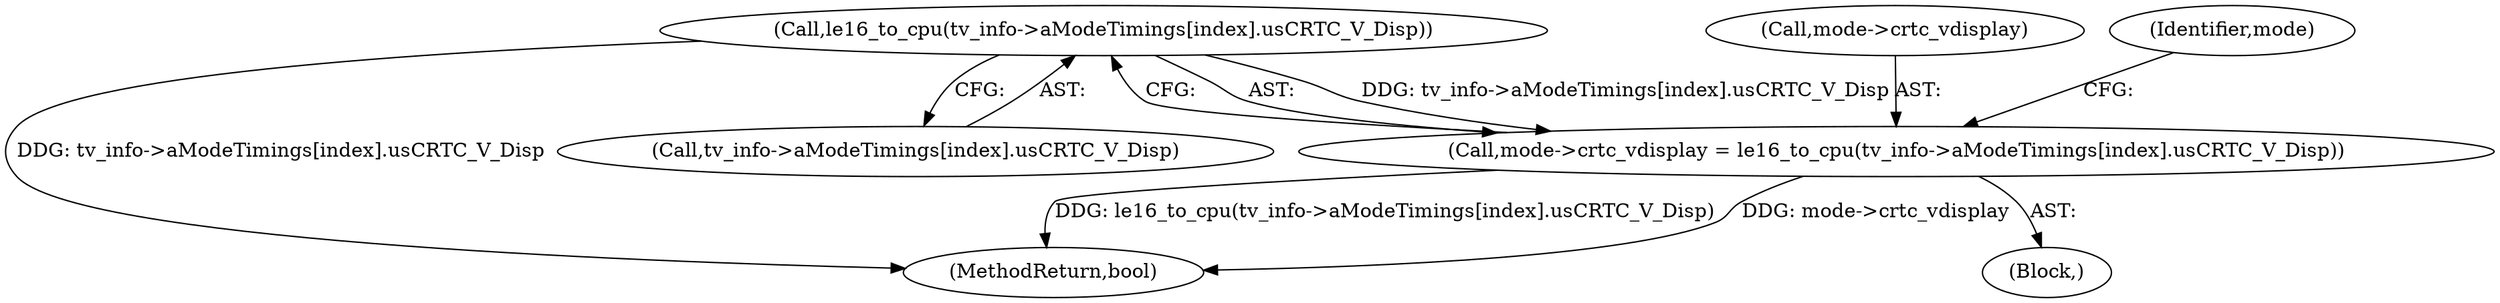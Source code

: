 digraph "0_linux_0031c41be5c529f8329e327b63cde92ba1284842@array" {
"1000236" [label="(Call,le16_to_cpu(tv_info->aModeTimings[index].usCRTC_V_Disp))"];
"1000232" [label="(Call,mode->crtc_vdisplay = le16_to_cpu(tv_info->aModeTimings[index].usCRTC_V_Disp))"];
"1000144" [label="(Block,)"];
"1000233" [label="(Call,mode->crtc_vdisplay)"];
"1000558" [label="(MethodReturn,bool)"];
"1000232" [label="(Call,mode->crtc_vdisplay = le16_to_cpu(tv_info->aModeTimings[index].usCRTC_V_Disp))"];
"1000246" [label="(Identifier,mode)"];
"1000236" [label="(Call,le16_to_cpu(tv_info->aModeTimings[index].usCRTC_V_Disp))"];
"1000237" [label="(Call,tv_info->aModeTimings[index].usCRTC_V_Disp)"];
"1000236" -> "1000232"  [label="AST: "];
"1000236" -> "1000237"  [label="CFG: "];
"1000237" -> "1000236"  [label="AST: "];
"1000232" -> "1000236"  [label="CFG: "];
"1000236" -> "1000558"  [label="DDG: tv_info->aModeTimings[index].usCRTC_V_Disp"];
"1000236" -> "1000232"  [label="DDG: tv_info->aModeTimings[index].usCRTC_V_Disp"];
"1000232" -> "1000144"  [label="AST: "];
"1000233" -> "1000232"  [label="AST: "];
"1000246" -> "1000232"  [label="CFG: "];
"1000232" -> "1000558"  [label="DDG: le16_to_cpu(tv_info->aModeTimings[index].usCRTC_V_Disp)"];
"1000232" -> "1000558"  [label="DDG: mode->crtc_vdisplay"];
}
